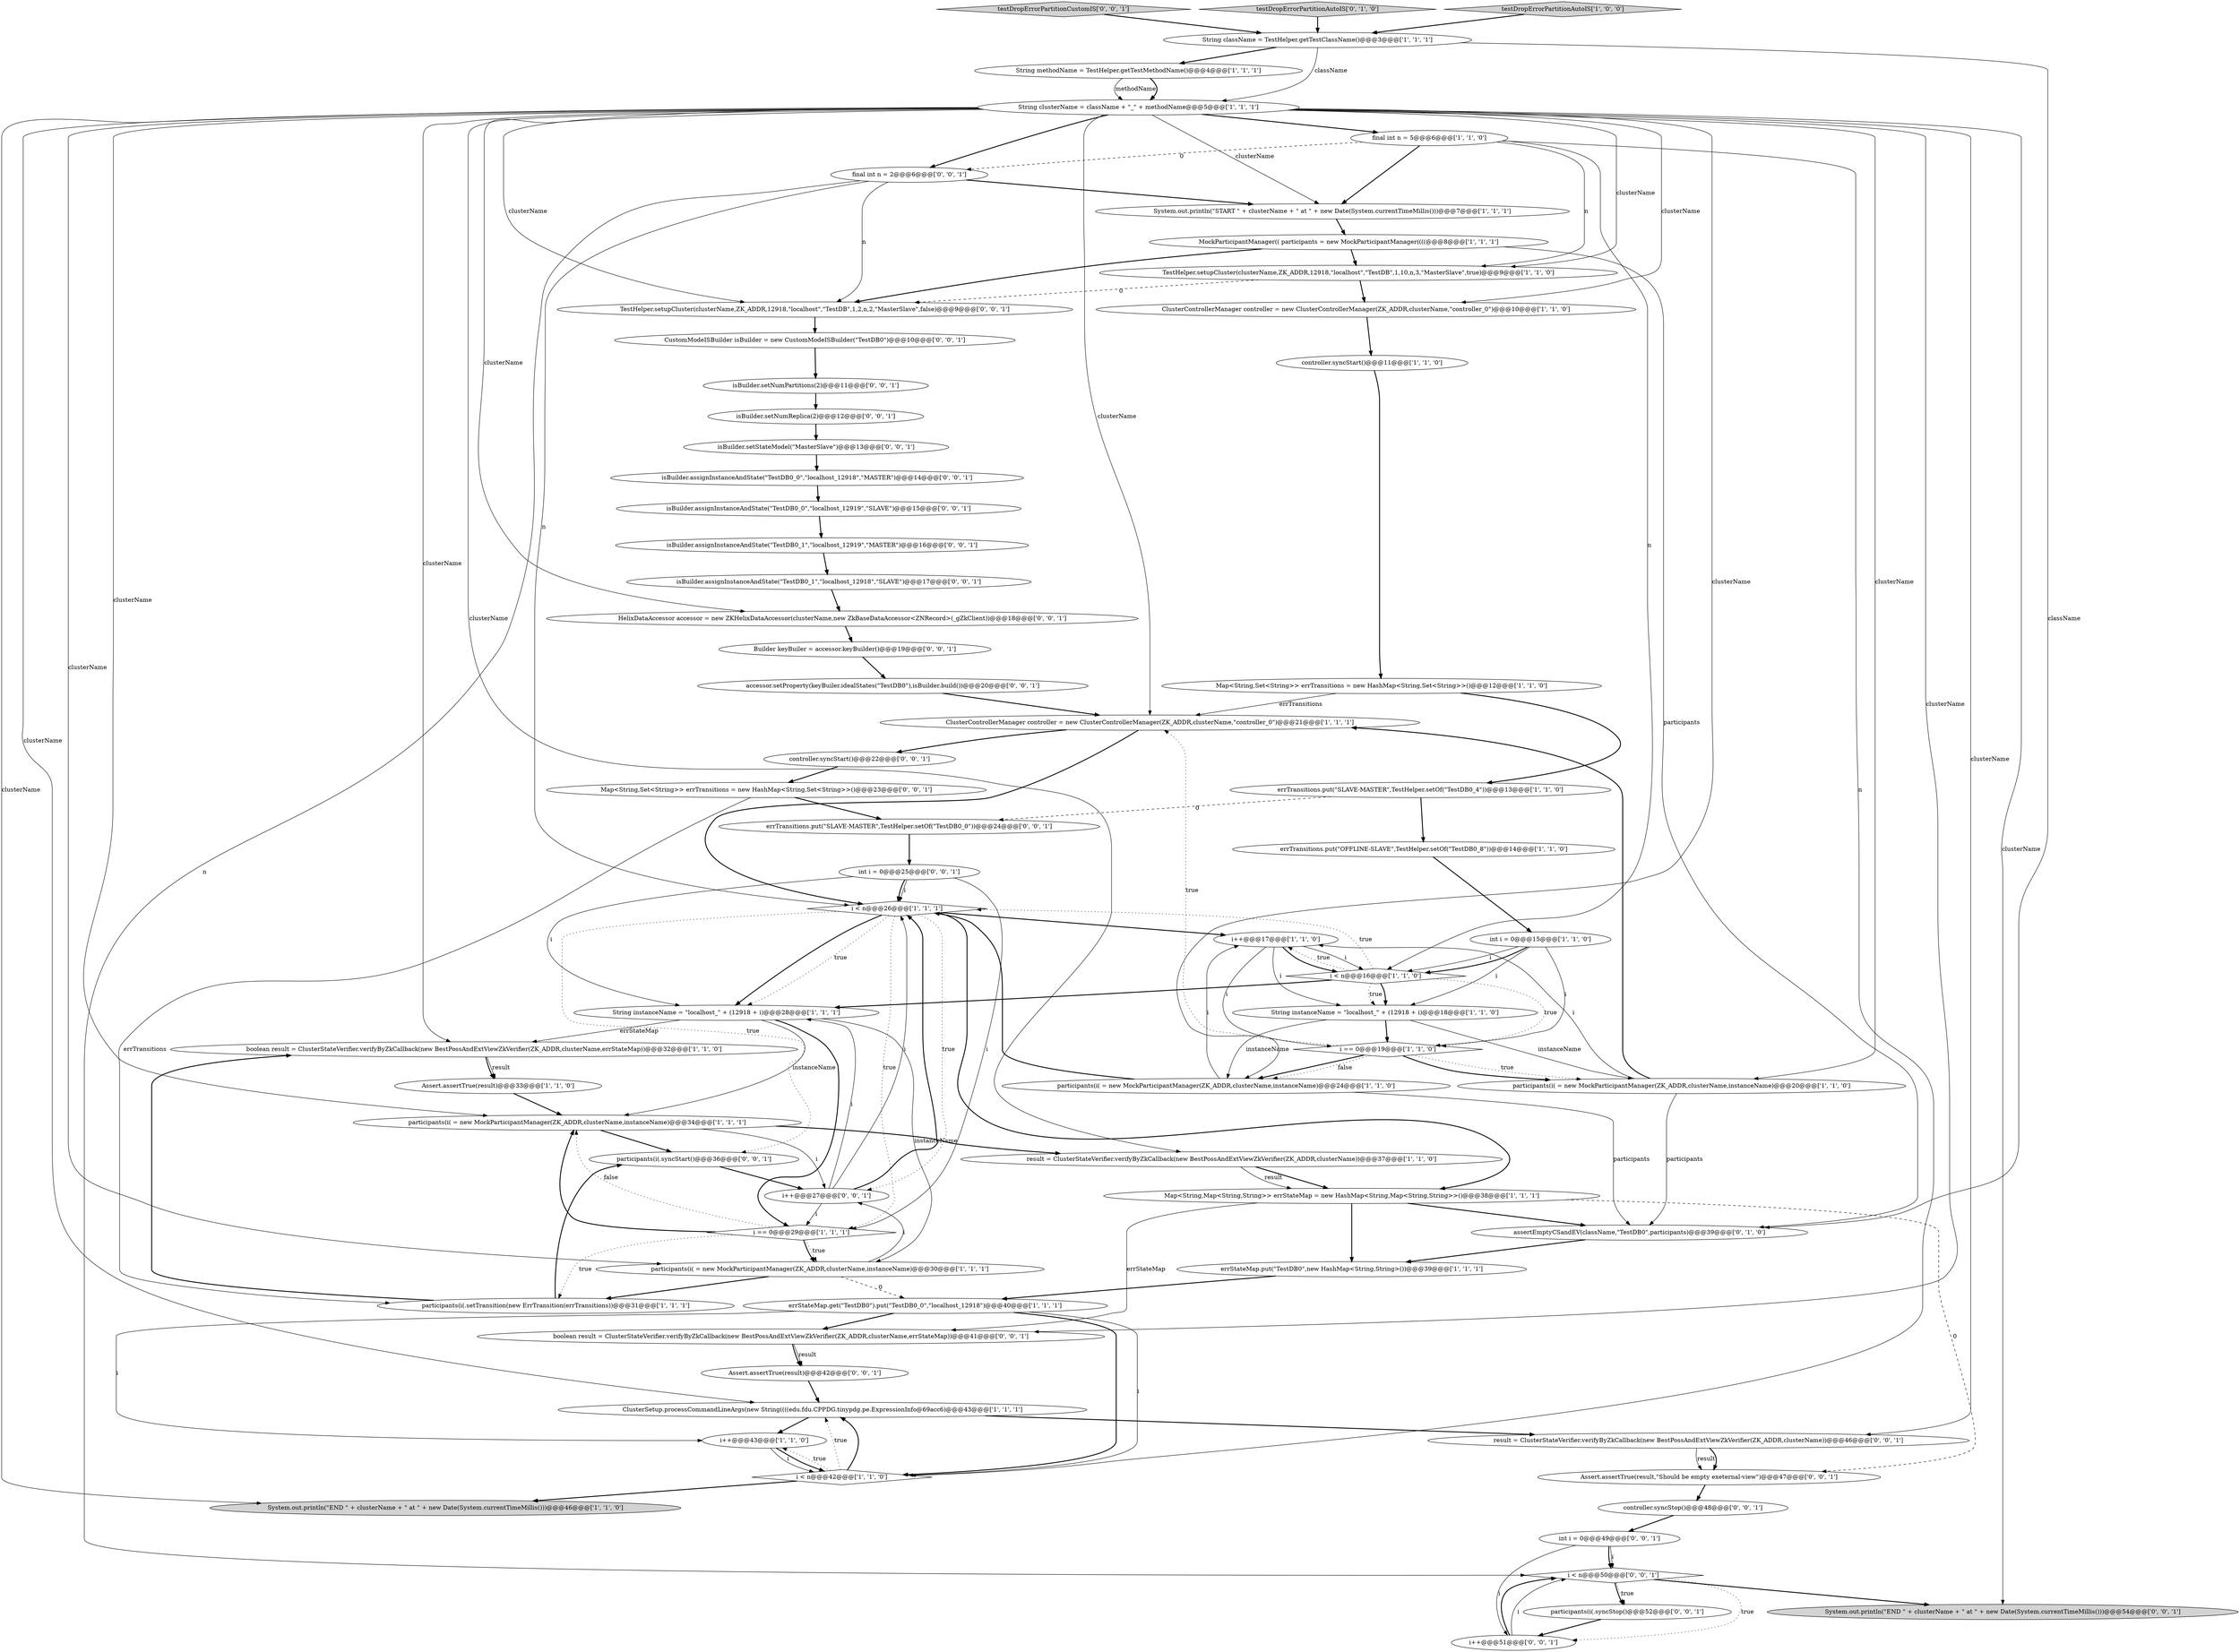 digraph {
47 [style = filled, label = "boolean result = ClusterStateVerifier.verifyByZkCallback(new BestPossAndExtViewZkVerifier(ZK_ADDR,clusterName,errStateMap))@@@41@@@['0', '0', '1']", fillcolor = white, shape = ellipse image = "AAA0AAABBB3BBB"];
63 [style = filled, label = "accessor.setProperty(keyBuiler.idealStates(\"TestDB0\"),isBuilder.build())@@@20@@@['0', '0', '1']", fillcolor = white, shape = ellipse image = "AAA0AAABBB3BBB"];
33 [style = filled, label = "i < n@@@26@@@['1', '1', '1']", fillcolor = white, shape = diamond image = "AAA0AAABBB1BBB"];
4 [style = filled, label = "System.out.println(\"START \" + clusterName + \" at \" + new Date(System.currentTimeMillis()))@@@7@@@['1', '1', '1']", fillcolor = white, shape = ellipse image = "AAA0AAABBB1BBB"];
0 [style = filled, label = "TestHelper.setupCluster(clusterName,ZK_ADDR,12918,\"localhost\",\"TestDB\",1,10,n,3,\"MasterSlave\",true)@@@9@@@['1', '1', '0']", fillcolor = white, shape = ellipse image = "AAA0AAABBB1BBB"];
18 [style = filled, label = "i++@@@17@@@['1', '1', '0']", fillcolor = white, shape = ellipse image = "AAA0AAABBB1BBB"];
48 [style = filled, label = "participants(i(.syncStart()@@@36@@@['0', '0', '1']", fillcolor = white, shape = ellipse image = "AAA0AAABBB3BBB"];
65 [style = filled, label = "isBuilder.setNumReplica(2)@@@12@@@['0', '0', '1']", fillcolor = white, shape = ellipse image = "AAA0AAABBB3BBB"];
28 [style = filled, label = "String className = TestHelper.getTestClassName()@@@3@@@['1', '1', '1']", fillcolor = white, shape = ellipse image = "AAA0AAABBB1BBB"];
40 [style = filled, label = "i < n@@@50@@@['0', '0', '1']", fillcolor = white, shape = diamond image = "AAA0AAABBB3BBB"];
17 [style = filled, label = "Map<String,Map<String,String>> errStateMap = new HashMap<String,Map<String,String>>()@@@38@@@['1', '1', '1']", fillcolor = white, shape = ellipse image = "AAA0AAABBB1BBB"];
66 [style = filled, label = "isBuilder.assignInstanceAndState(\"TestDB0_0\",\"localhost_12918\",\"MASTER\")@@@14@@@['0', '0', '1']", fillcolor = white, shape = ellipse image = "AAA0AAABBB3BBB"];
27 [style = filled, label = "String clusterName = className + \"_\" + methodName@@@5@@@['1', '1', '1']", fillcolor = white, shape = ellipse image = "AAA0AAABBB1BBB"];
25 [style = filled, label = "i++@@@43@@@['1', '1', '0']", fillcolor = white, shape = ellipse image = "AAA0AAABBB1BBB"];
41 [style = filled, label = "participants(i(.syncStop()@@@52@@@['0', '0', '1']", fillcolor = white, shape = ellipse image = "AAA0AAABBB3BBB"];
50 [style = filled, label = "testDropErrorPartitionCustomIS['0', '0', '1']", fillcolor = lightgray, shape = diamond image = "AAA0AAABBB3BBB"];
36 [style = filled, label = "System.out.println(\"END \" + clusterName + \" at \" + new Date(System.currentTimeMillis()))@@@46@@@['1', '1', '0']", fillcolor = lightgray, shape = ellipse image = "AAA0AAABBB1BBB"];
57 [style = filled, label = "int i = 0@@@49@@@['0', '0', '1']", fillcolor = white, shape = ellipse image = "AAA0AAABBB3BBB"];
44 [style = filled, label = "CustomModeISBuilder isBuilder = new CustomModeISBuilder(\"TestDB0\")@@@10@@@['0', '0', '1']", fillcolor = white, shape = ellipse image = "AAA0AAABBB3BBB"];
62 [style = filled, label = "Builder keyBuiler = accessor.keyBuilder()@@@19@@@['0', '0', '1']", fillcolor = white, shape = ellipse image = "AAA0AAABBB3BBB"];
32 [style = filled, label = "participants(i( = new MockParticipantManager(ZK_ADDR,clusterName,instanceName)@@@24@@@['1', '1', '0']", fillcolor = white, shape = ellipse image = "AAA0AAABBB1BBB"];
43 [style = filled, label = "Assert.assertTrue(result,\"Should be empty exeternal-view\")@@@47@@@['0', '0', '1']", fillcolor = white, shape = ellipse image = "AAA0AAABBB3BBB"];
51 [style = filled, label = "controller.syncStop()@@@48@@@['0', '0', '1']", fillcolor = white, shape = ellipse image = "AAA0AAABBB3BBB"];
15 [style = filled, label = "participants(i( = new MockParticipantManager(ZK_ADDR,clusterName,instanceName)@@@20@@@['1', '1', '0']", fillcolor = white, shape = ellipse image = "AAA0AAABBB1BBB"];
34 [style = filled, label = "participants(i(.setTransition(new ErrTransition(errTransitions))@@@31@@@['1', '1', '1']", fillcolor = white, shape = ellipse image = "AAA0AAABBB1BBB"];
42 [style = filled, label = "isBuilder.setNumPartitions(2)@@@11@@@['0', '0', '1']", fillcolor = white, shape = ellipse image = "AAA0AAABBB3BBB"];
2 [style = filled, label = "Assert.assertTrue(result)@@@33@@@['1', '1', '0']", fillcolor = white, shape = ellipse image = "AAA0AAABBB1BBB"];
14 [style = filled, label = "errStateMap.get(\"TestDB0\").put(\"TestDB0_0\",\"localhost_12918\")@@@40@@@['1', '1', '1']", fillcolor = white, shape = ellipse image = "AAA0AAABBB1BBB"];
30 [style = filled, label = "String instanceName = \"localhost_\" + (12918 + i)@@@18@@@['1', '1', '0']", fillcolor = white, shape = ellipse image = "AAA0AAABBB1BBB"];
3 [style = filled, label = "int i = 0@@@15@@@['1', '1', '0']", fillcolor = white, shape = ellipse image = "AAA0AAABBB1BBB"];
26 [style = filled, label = "boolean result = ClusterStateVerifier.verifyByZkCallback(new BestPossAndExtViewZkVerifier(ZK_ADDR,clusterName,errStateMap))@@@32@@@['1', '1', '0']", fillcolor = white, shape = ellipse image = "AAA0AAABBB1BBB"];
46 [style = filled, label = "i++@@@51@@@['0', '0', '1']", fillcolor = white, shape = ellipse image = "AAA0AAABBB3BBB"];
49 [style = filled, label = "HelixDataAccessor accessor = new ZKHelixDataAccessor(clusterName,new ZkBaseDataAccessor<ZNRecord>(_gZkClient))@@@18@@@['0', '0', '1']", fillcolor = white, shape = ellipse image = "AAA0AAABBB3BBB"];
68 [style = filled, label = "final int n = 2@@@6@@@['0', '0', '1']", fillcolor = white, shape = ellipse image = "AAA0AAABBB3BBB"];
45 [style = filled, label = "isBuilder.assignInstanceAndState(\"TestDB0_1\",\"localhost_12918\",\"SLAVE\")@@@17@@@['0', '0', '1']", fillcolor = white, shape = ellipse image = "AAA0AAABBB3BBB"];
24 [style = filled, label = "errTransitions.put(\"SLAVE-MASTER\",TestHelper.setOf(\"TestDB0_4\"))@@@13@@@['1', '1', '0']", fillcolor = white, shape = ellipse image = "AAA0AAABBB1BBB"];
35 [style = filled, label = "errStateMap.put(\"TestDB0\",new HashMap<String,String>())@@@39@@@['1', '1', '1']", fillcolor = white, shape = ellipse image = "AAA0AAABBB1BBB"];
56 [style = filled, label = "TestHelper.setupCluster(clusterName,ZK_ADDR,12918,\"localhost\",\"TestDB\",1,2,n,2,\"MasterSlave\",false)@@@9@@@['0', '0', '1']", fillcolor = white, shape = ellipse image = "AAA0AAABBB3BBB"];
67 [style = filled, label = "errTransitions.put(\"SLAVE-MASTER\",TestHelper.setOf(\"TestDB0_0\"))@@@24@@@['0', '0', '1']", fillcolor = white, shape = ellipse image = "AAA0AAABBB3BBB"];
10 [style = filled, label = "String instanceName = \"localhost_\" + (12918 + i)@@@28@@@['1', '1', '1']", fillcolor = white, shape = ellipse image = "AAA0AAABBB1BBB"];
20 [style = filled, label = "Map<String,Set<String>> errTransitions = new HashMap<String,Set<String>>()@@@12@@@['1', '1', '0']", fillcolor = white, shape = ellipse image = "AAA0AAABBB1BBB"];
37 [style = filled, label = "testDropErrorPartitionAutoIS['0', '1', '0']", fillcolor = lightgray, shape = diamond image = "AAA0AAABBB2BBB"];
52 [style = filled, label = "isBuilder.assignInstanceAndState(\"TestDB0_1\",\"localhost_12919\",\"MASTER\")@@@16@@@['0', '0', '1']", fillcolor = white, shape = ellipse image = "AAA0AAABBB3BBB"];
58 [style = filled, label = "controller.syncStart()@@@22@@@['0', '0', '1']", fillcolor = white, shape = ellipse image = "AAA0AAABBB3BBB"];
11 [style = filled, label = "i == 0@@@29@@@['1', '1', '1']", fillcolor = white, shape = diamond image = "AAA0AAABBB1BBB"];
53 [style = filled, label = "isBuilder.assignInstanceAndState(\"TestDB0_0\",\"localhost_12919\",\"SLAVE\")@@@15@@@['0', '0', '1']", fillcolor = white, shape = ellipse image = "AAA0AAABBB3BBB"];
60 [style = filled, label = "Map<String,Set<String>> errTransitions = new HashMap<String,Set<String>>()@@@23@@@['0', '0', '1']", fillcolor = white, shape = ellipse image = "AAA0AAABBB3BBB"];
61 [style = filled, label = "int i = 0@@@25@@@['0', '0', '1']", fillcolor = white, shape = ellipse image = "AAA0AAABBB3BBB"];
64 [style = filled, label = "System.out.println(\"END \" + clusterName + \" at \" + new Date(System.currentTimeMillis()))@@@54@@@['0', '0', '1']", fillcolor = lightgray, shape = ellipse image = "AAA0AAABBB3BBB"];
19 [style = filled, label = "i < n@@@16@@@['1', '1', '0']", fillcolor = white, shape = diamond image = "AAA0AAABBB1BBB"];
31 [style = filled, label = "controller.syncStart()@@@11@@@['1', '1', '0']", fillcolor = white, shape = ellipse image = "AAA0AAABBB1BBB"];
7 [style = filled, label = "String methodName = TestHelper.getTestMethodName()@@@4@@@['1', '1', '1']", fillcolor = white, shape = ellipse image = "AAA0AAABBB1BBB"];
29 [style = filled, label = "participants(i( = new MockParticipantManager(ZK_ADDR,clusterName,instanceName)@@@34@@@['1', '1', '1']", fillcolor = white, shape = ellipse image = "AAA0AAABBB1BBB"];
38 [style = filled, label = "assertEmptyCSandEV(className,\"TestDB0\",participants)@@@39@@@['0', '1', '0']", fillcolor = white, shape = ellipse image = "AAA1AAABBB2BBB"];
22 [style = filled, label = "participants(i( = new MockParticipantManager(ZK_ADDR,clusterName,instanceName)@@@30@@@['1', '1', '1']", fillcolor = white, shape = ellipse image = "AAA0AAABBB1BBB"];
21 [style = filled, label = "ClusterSetup.processCommandLineArgs(new String((((edu.fdu.CPPDG.tinypdg.pe.ExpressionInfo@69acc6)@@@43@@@['1', '1', '1']", fillcolor = white, shape = ellipse image = "AAA0AAABBB1BBB"];
39 [style = filled, label = "isBuilder.setStateModel(\"MasterSlave\")@@@13@@@['0', '0', '1']", fillcolor = white, shape = ellipse image = "AAA0AAABBB3BBB"];
9 [style = filled, label = "errTransitions.put(\"OFFLINE-SLAVE\",TestHelper.setOf(\"TestDB0_8\"))@@@14@@@['1', '1', '0']", fillcolor = white, shape = ellipse image = "AAA0AAABBB1BBB"];
16 [style = filled, label = "ClusterControllerManager controller = new ClusterControllerManager(ZK_ADDR,clusterName,\"controller_0\")@@@10@@@['1', '1', '0']", fillcolor = white, shape = ellipse image = "AAA0AAABBB1BBB"];
12 [style = filled, label = "i == 0@@@19@@@['1', '1', '0']", fillcolor = white, shape = diamond image = "AAA0AAABBB1BBB"];
6 [style = filled, label = "testDropErrorPartitionAutoIS['1', '0', '0']", fillcolor = lightgray, shape = diamond image = "AAA0AAABBB1BBB"];
23 [style = filled, label = "final int n = 5@@@6@@@['1', '1', '0']", fillcolor = white, shape = ellipse image = "AAA0AAABBB1BBB"];
8 [style = filled, label = "i < n@@@42@@@['1', '1', '0']", fillcolor = white, shape = diamond image = "AAA0AAABBB1BBB"];
1 [style = filled, label = "ClusterControllerManager controller = new ClusterControllerManager(ZK_ADDR,clusterName,\"controller_0\")@@@21@@@['1', '1', '1']", fillcolor = white, shape = ellipse image = "AAA0AAABBB1BBB"];
55 [style = filled, label = "Assert.assertTrue(result)@@@42@@@['0', '0', '1']", fillcolor = white, shape = ellipse image = "AAA0AAABBB3BBB"];
59 [style = filled, label = "i++@@@27@@@['0', '0', '1']", fillcolor = white, shape = ellipse image = "AAA0AAABBB3BBB"];
54 [style = filled, label = "result = ClusterStateVerifier.verifyByZkCallback(new BestPossAndExtViewZkVerifier(ZK_ADDR,clusterName))@@@46@@@['0', '0', '1']", fillcolor = white, shape = ellipse image = "AAA0AAABBB3BBB"];
5 [style = filled, label = "MockParticipantManager(( participants = new MockParticipantManager((((@@@8@@@['1', '1', '1']", fillcolor = white, shape = ellipse image = "AAA0AAABBB1BBB"];
13 [style = filled, label = "result = ClusterStateVerifier.verifyByZkCallback(new BestPossAndExtViewZkVerifier(ZK_ADDR,clusterName))@@@37@@@['1', '1', '0']", fillcolor = white, shape = ellipse image = "AAA0AAABBB1BBB"];
30->15 [style = solid, label="instanceName"];
11->29 [style = bold, label=""];
29->13 [style = bold, label=""];
11->22 [style = bold, label=""];
15->1 [style = bold, label=""];
26->2 [style = bold, label=""];
27->1 [style = solid, label="clusterName"];
44->42 [style = bold, label=""];
50->28 [style = bold, label=""];
65->39 [style = bold, label=""];
68->4 [style = bold, label=""];
67->61 [style = bold, label=""];
27->0 [style = solid, label="clusterName"];
3->12 [style = solid, label="i"];
33->17 [style = bold, label=""];
10->11 [style = bold, label=""];
27->56 [style = solid, label="clusterName"];
52->45 [style = bold, label=""];
61->10 [style = solid, label="i"];
46->40 [style = bold, label=""];
61->33 [style = bold, label=""];
11->29 [style = dotted, label="false"];
1->33 [style = bold, label=""];
27->15 [style = solid, label="clusterName"];
17->43 [style = dashed, label="0"];
18->12 [style = solid, label="i"];
21->25 [style = bold, label=""];
51->57 [style = bold, label=""];
12->32 [style = bold, label=""];
21->54 [style = bold, label=""];
2->29 [style = bold, label=""];
37->28 [style = bold, label=""];
68->56 [style = solid, label="n"];
57->40 [style = solid, label="i"];
14->8 [style = bold, label=""];
38->35 [style = bold, label=""];
66->53 [style = bold, label=""];
39->66 [style = bold, label=""];
14->47 [style = bold, label=""];
14->25 [style = solid, label="i"];
22->59 [style = solid, label="i"];
27->47 [style = solid, label="clusterName"];
27->21 [style = solid, label="clusterName"];
23->4 [style = bold, label=""];
34->26 [style = bold, label=""];
47->55 [style = bold, label=""];
41->46 [style = bold, label=""];
19->18 [style = dotted, label="true"];
0->56 [style = dashed, label="0"];
27->13 [style = solid, label="clusterName"];
33->10 [style = dotted, label="true"];
10->22 [style = solid, label="instanceName"];
27->36 [style = solid, label="clusterName"];
46->40 [style = solid, label="i"];
27->64 [style = solid, label="clusterName"];
33->48 [style = dotted, label="true"];
8->25 [style = dotted, label="true"];
34->48 [style = bold, label=""];
32->38 [style = solid, label="participants"];
10->26 [style = solid, label="errStateMap"];
68->40 [style = solid, label="n"];
40->41 [style = dotted, label="true"];
47->55 [style = solid, label="result"];
60->67 [style = bold, label=""];
29->48 [style = bold, label=""];
23->0 [style = solid, label="n"];
54->43 [style = solid, label="result"];
0->16 [style = bold, label=""];
27->54 [style = solid, label="clusterName"];
27->4 [style = solid, label="clusterName"];
27->68 [style = bold, label=""];
60->34 [style = solid, label="errTransitions"];
62->63 [style = bold, label=""];
40->64 [style = bold, label=""];
7->27 [style = solid, label="methodName"];
63->1 [style = bold, label=""];
42->65 [style = bold, label=""];
22->14 [style = dashed, label="0"];
11->34 [style = dotted, label="true"];
32->33 [style = bold, label=""];
25->8 [style = solid, label="i"];
12->1 [style = dotted, label="true"];
28->27 [style = solid, label="className"];
7->27 [style = bold, label=""];
56->44 [style = bold, label=""];
58->60 [style = bold, label=""];
5->56 [style = bold, label=""];
8->36 [style = bold, label=""];
43->51 [style = bold, label=""];
3->30 [style = solid, label="i"];
6->28 [style = bold, label=""];
23->68 [style = dashed, label="0"];
10->29 [style = solid, label="instanceName"];
13->17 [style = bold, label=""];
33->10 [style = bold, label=""];
13->17 [style = solid, label="result"];
27->32 [style = solid, label="clusterName"];
32->18 [style = solid, label="i"];
19->33 [style = dotted, label="true"];
33->18 [style = bold, label=""];
8->21 [style = bold, label=""];
3->19 [style = solid, label="i"];
48->59 [style = bold, label=""];
61->11 [style = solid, label="i"];
55->21 [style = bold, label=""];
40->41 [style = bold, label=""];
23->19 [style = solid, label="n"];
14->8 [style = solid, label="i"];
59->33 [style = bold, label=""];
19->12 [style = dotted, label="true"];
12->32 [style = dotted, label="false"];
30->12 [style = bold, label=""];
3->19 [style = bold, label=""];
28->38 [style = solid, label="className"];
31->20 [style = bold, label=""];
18->30 [style = solid, label="i"];
20->24 [style = bold, label=""];
24->9 [style = bold, label=""];
5->38 [style = solid, label="participants"];
29->59 [style = solid, label="i"];
15->18 [style = solid, label="i"];
68->33 [style = solid, label="n"];
49->62 [style = bold, label=""];
20->1 [style = solid, label="errTransitions"];
17->35 [style = bold, label=""];
28->7 [style = bold, label=""];
57->40 [style = bold, label=""];
57->46 [style = solid, label="i"];
19->10 [style = bold, label=""];
18->19 [style = solid, label="i"];
19->30 [style = bold, label=""];
33->59 [style = dotted, label="true"];
30->32 [style = solid, label="instanceName"];
17->38 [style = bold, label=""];
12->15 [style = bold, label=""];
27->22 [style = solid, label="clusterName"];
59->11 [style = solid, label="i"];
4->5 [style = bold, label=""];
8->21 [style = dotted, label="true"];
9->3 [style = bold, label=""];
40->46 [style = dotted, label="true"];
27->23 [style = bold, label=""];
12->15 [style = dotted, label="true"];
1->58 [style = bold, label=""];
33->11 [style = dotted, label="true"];
15->38 [style = solid, label="participants"];
45->49 [style = bold, label=""];
23->8 [style = solid, label="n"];
5->0 [style = bold, label=""];
27->16 [style = solid, label="clusterName"];
22->34 [style = bold, label=""];
59->10 [style = solid, label="i"];
24->67 [style = dashed, label="0"];
18->19 [style = bold, label=""];
27->49 [style = solid, label="clusterName"];
59->33 [style = solid, label="i"];
27->26 [style = solid, label="clusterName"];
16->31 [style = bold, label=""];
54->43 [style = bold, label=""];
17->47 [style = solid, label="errStateMap"];
25->8 [style = bold, label=""];
61->33 [style = solid, label="i"];
27->29 [style = solid, label="clusterName"];
19->30 [style = dotted, label="true"];
11->22 [style = dotted, label="true"];
35->14 [style = bold, label=""];
26->2 [style = solid, label="result"];
53->52 [style = bold, label=""];
}
